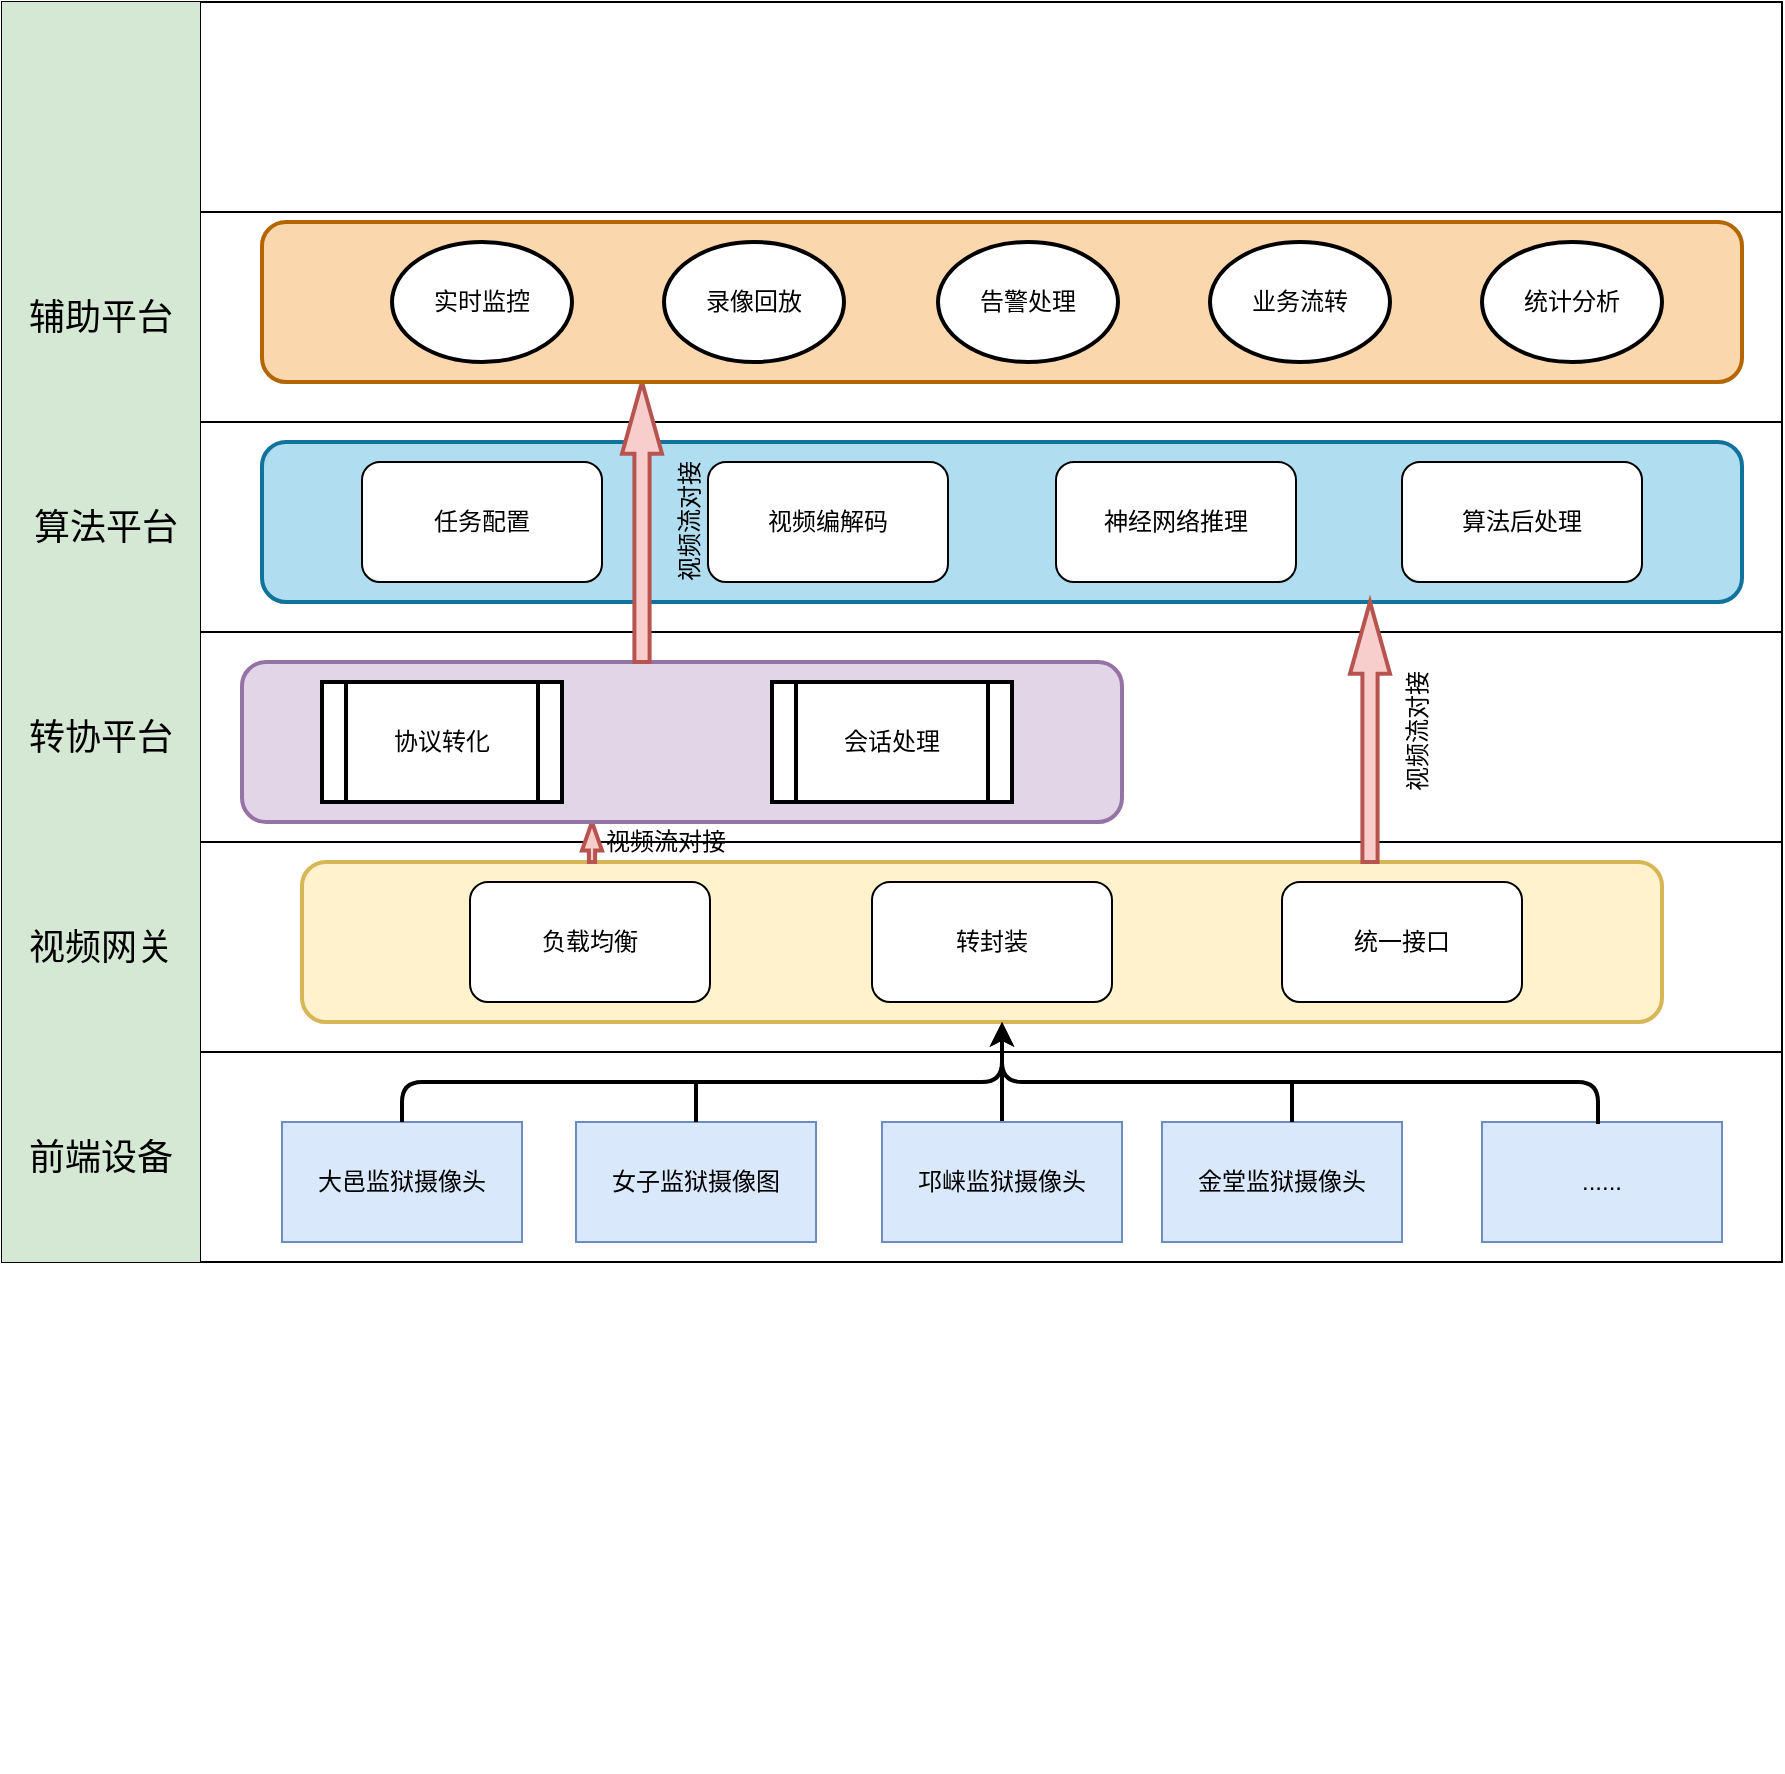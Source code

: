 <mxfile version="14.2.7" type="github">
  <diagram id="D-2z_8_pgRPWBL79dO9q" name="Page-1">
    <mxGraphModel dx="1188" dy="641" grid="1" gridSize="10" guides="1" tooltips="1" connect="1" arrows="1" fold="1" page="1" pageScale="1" pageWidth="827" pageHeight="1169" math="0" shadow="0">
      <root>
        <mxCell id="0" />
        <mxCell id="1" parent="0" />
        <mxCell id="4eO-JoHs9PXRpzJO3EP--6" value="" style="shape=table;html=1;whiteSpace=wrap;startSize=0;container=1;collapsible=0;childLayout=tableLayout;" vertex="1" parent="1">
          <mxGeometry x="60" y="70" width="890" height="630" as="geometry" />
        </mxCell>
        <mxCell id="4eO-JoHs9PXRpzJO3EP--7" value="" style="shape=partialRectangle;html=1;whiteSpace=wrap;collapsible=0;dropTarget=0;pointerEvents=0;top=0;left=0;bottom=0;right=0;points=[[0,0.5],[1,0.5]];portConstraint=eastwest;fillColor=none;sketch=0;" vertex="1" parent="4eO-JoHs9PXRpzJO3EP--6">
          <mxGeometry width="890" height="105" as="geometry" />
        </mxCell>
        <mxCell id="4eO-JoHs9PXRpzJO3EP--8" value="" style="shape=partialRectangle;html=1;whiteSpace=wrap;connectable=0;overflow=hidden;fillColor=#d5e8d4;top=0;left=0;bottom=0;right=0;strokeColor=#82b366;" vertex="1" parent="4eO-JoHs9PXRpzJO3EP--7">
          <mxGeometry width="99" height="105" as="geometry" />
        </mxCell>
        <mxCell id="4eO-JoHs9PXRpzJO3EP--9" value="" style="shape=partialRectangle;html=1;whiteSpace=wrap;connectable=0;overflow=hidden;fillColor=none;top=0;left=0;bottom=0;right=0;" vertex="1" parent="4eO-JoHs9PXRpzJO3EP--7">
          <mxGeometry x="99" width="791" height="105" as="geometry" />
        </mxCell>
        <mxCell id="4eO-JoHs9PXRpzJO3EP--10" value="" style="shape=partialRectangle;html=1;whiteSpace=wrap;collapsible=0;dropTarget=0;pointerEvents=0;fillColor=none;top=0;left=0;bottom=0;right=0;points=[[0,0.5],[1,0.5]];portConstraint=eastwest;" vertex="1" parent="4eO-JoHs9PXRpzJO3EP--6">
          <mxGeometry y="105" width="890" height="105" as="geometry" />
        </mxCell>
        <mxCell id="4eO-JoHs9PXRpzJO3EP--11" value="&lt;font style=&quot;font-size: 18px&quot;&gt;辅助平台&lt;/font&gt;" style="shape=partialRectangle;html=1;whiteSpace=wrap;connectable=0;overflow=hidden;fillColor=#d5e8d4;top=0;left=0;bottom=0;right=0;strokeColor=#82b366;" vertex="1" parent="4eO-JoHs9PXRpzJO3EP--10">
          <mxGeometry width="99" height="105" as="geometry" />
        </mxCell>
        <mxCell id="4eO-JoHs9PXRpzJO3EP--12" value="" style="shape=partialRectangle;html=1;whiteSpace=wrap;connectable=0;overflow=hidden;fillColor=none;top=0;left=0;bottom=0;right=0;" vertex="1" parent="4eO-JoHs9PXRpzJO3EP--10">
          <mxGeometry x="99" width="791" height="105" as="geometry" />
        </mxCell>
        <mxCell id="4eO-JoHs9PXRpzJO3EP--13" value="" style="shape=partialRectangle;html=1;whiteSpace=wrap;collapsible=0;dropTarget=0;pointerEvents=0;fillColor=none;top=0;left=0;bottom=0;right=0;points=[[0,0.5],[1,0.5]];portConstraint=eastwest;" vertex="1" parent="4eO-JoHs9PXRpzJO3EP--6">
          <mxGeometry y="210" width="890" height="105" as="geometry" />
        </mxCell>
        <mxCell id="4eO-JoHs9PXRpzJO3EP--14" value="&lt;font style=&quot;font-size: 18px&quot;&gt;&amp;nbsp;算法平台&lt;/font&gt;" style="shape=partialRectangle;html=1;whiteSpace=wrap;connectable=0;overflow=hidden;fillColor=#d5e8d4;top=0;left=0;bottom=0;right=0;strokeColor=#82b366;" vertex="1" parent="4eO-JoHs9PXRpzJO3EP--13">
          <mxGeometry width="99" height="105" as="geometry" />
        </mxCell>
        <mxCell id="4eO-JoHs9PXRpzJO3EP--15" value="" style="shape=partialRectangle;html=1;whiteSpace=wrap;connectable=0;overflow=hidden;fillColor=none;top=0;left=0;bottom=0;right=0;" vertex="1" parent="4eO-JoHs9PXRpzJO3EP--13">
          <mxGeometry x="99" width="791" height="105" as="geometry" />
        </mxCell>
        <mxCell id="4eO-JoHs9PXRpzJO3EP--16" value="" style="shape=partialRectangle;html=1;whiteSpace=wrap;collapsible=0;dropTarget=0;pointerEvents=0;fillColor=none;top=0;left=0;bottom=0;right=0;points=[[0,0.5],[1,0.5]];portConstraint=eastwest;" vertex="1" parent="4eO-JoHs9PXRpzJO3EP--6">
          <mxGeometry y="315" width="890" height="105" as="geometry" />
        </mxCell>
        <mxCell id="4eO-JoHs9PXRpzJO3EP--17" value="&lt;font style=&quot;font-size: 18px&quot;&gt;转协平台&lt;/font&gt;" style="shape=partialRectangle;html=1;whiteSpace=wrap;connectable=0;overflow=hidden;fillColor=#d5e8d4;top=0;left=0;bottom=0;right=0;strokeColor=#82b366;" vertex="1" parent="4eO-JoHs9PXRpzJO3EP--16">
          <mxGeometry width="99" height="105" as="geometry" />
        </mxCell>
        <mxCell id="4eO-JoHs9PXRpzJO3EP--18" value="" style="shape=partialRectangle;html=1;whiteSpace=wrap;connectable=0;overflow=hidden;fillColor=none;top=0;left=0;bottom=0;right=0;" vertex="1" parent="4eO-JoHs9PXRpzJO3EP--16">
          <mxGeometry x="99" width="791" height="105" as="geometry" />
        </mxCell>
        <mxCell id="4eO-JoHs9PXRpzJO3EP--19" value="" style="shape=partialRectangle;html=1;whiteSpace=wrap;collapsible=0;dropTarget=0;pointerEvents=0;fillColor=none;top=0;left=0;bottom=0;right=0;points=[[0,0.5],[1,0.5]];portConstraint=eastwest;" vertex="1" parent="4eO-JoHs9PXRpzJO3EP--6">
          <mxGeometry y="420" width="890" height="105" as="geometry" />
        </mxCell>
        <mxCell id="4eO-JoHs9PXRpzJO3EP--20" value="&lt;font style=&quot;font-size: 18px&quot;&gt;视频网关&lt;/font&gt;" style="shape=partialRectangle;html=1;whiteSpace=wrap;connectable=0;overflow=hidden;fillColor=#d5e8d4;top=0;left=0;bottom=0;right=0;strokeColor=#82b366;" vertex="1" parent="4eO-JoHs9PXRpzJO3EP--19">
          <mxGeometry width="99" height="105" as="geometry" />
        </mxCell>
        <mxCell id="4eO-JoHs9PXRpzJO3EP--21" value="" style="shape=partialRectangle;html=1;whiteSpace=wrap;connectable=0;overflow=hidden;fillColor=none;top=0;left=0;bottom=0;right=0;" vertex="1" parent="4eO-JoHs9PXRpzJO3EP--19">
          <mxGeometry x="99" width="791" height="105" as="geometry" />
        </mxCell>
        <mxCell id="4eO-JoHs9PXRpzJO3EP--22" value="" style="shape=partialRectangle;html=1;whiteSpace=wrap;collapsible=0;dropTarget=0;pointerEvents=0;fillColor=none;top=0;left=0;bottom=0;right=0;points=[[0,0.5],[1,0.5]];portConstraint=eastwest;" vertex="1" parent="4eO-JoHs9PXRpzJO3EP--6">
          <mxGeometry y="525" width="890" height="105" as="geometry" />
        </mxCell>
        <mxCell id="4eO-JoHs9PXRpzJO3EP--23" value="&lt;font style=&quot;font-size: 18px&quot;&gt;前端设备&lt;/font&gt;" style="shape=partialRectangle;html=1;whiteSpace=wrap;connectable=0;overflow=hidden;fillColor=#d5e8d4;top=0;left=0;bottom=0;right=0;strokeColor=#82b366;" vertex="1" parent="4eO-JoHs9PXRpzJO3EP--22">
          <mxGeometry width="99" height="105" as="geometry" />
        </mxCell>
        <mxCell id="4eO-JoHs9PXRpzJO3EP--24" value="" style="shape=partialRectangle;html=1;whiteSpace=wrap;connectable=0;overflow=hidden;fillColor=none;top=0;left=0;bottom=0;right=0;" vertex="1" parent="4eO-JoHs9PXRpzJO3EP--22">
          <mxGeometry x="99" width="791" height="105" as="geometry" />
        </mxCell>
        <mxCell id="4eO-JoHs9PXRpzJO3EP--25" value="" style="group" vertex="1" connectable="0" parent="1">
          <mxGeometry x="180" y="680" width="560" height="275" as="geometry" />
        </mxCell>
        <mxCell id="4eO-JoHs9PXRpzJO3EP--1" value="大邑监狱摄像头" style="rounded=0;whiteSpace=wrap;html=1;fillColor=#dae8fc;strokeColor=#6c8ebf;" vertex="1" parent="4eO-JoHs9PXRpzJO3EP--25">
          <mxGeometry x="20" y="-50" width="120" height="60" as="geometry" />
        </mxCell>
        <mxCell id="4eO-JoHs9PXRpzJO3EP--2" value="女子监狱摄像图" style="rounded=0;whiteSpace=wrap;html=1;fillColor=#dae8fc;strokeColor=#6c8ebf;" vertex="1" parent="4eO-JoHs9PXRpzJO3EP--25">
          <mxGeometry x="167" y="-50" width="120" height="60" as="geometry" />
        </mxCell>
        <mxCell id="4eO-JoHs9PXRpzJO3EP--4" value="金堂监狱摄像头" style="rounded=0;whiteSpace=wrap;html=1;fillColor=#dae8fc;strokeColor=#6c8ebf;" vertex="1" parent="4eO-JoHs9PXRpzJO3EP--25">
          <mxGeometry x="460" y="-50" width="120" height="60" as="geometry" />
        </mxCell>
        <mxCell id="4eO-JoHs9PXRpzJO3EP--37" value="" style="line;strokeWidth=2;direction=south;html=1;perimeter=backbonePerimeter;points=[];outlineConnect=0;" vertex="1" parent="4eO-JoHs9PXRpzJO3EP--25">
          <mxGeometry x="222" y="-70" width="10" height="20" as="geometry" />
        </mxCell>
        <mxCell id="4eO-JoHs9PXRpzJO3EP--34" value="......" style="rounded=0;whiteSpace=wrap;html=1;fillColor=#dae8fc;strokeColor=#6c8ebf;" vertex="1" parent="1">
          <mxGeometry x="800" y="630" width="120" height="60" as="geometry" />
        </mxCell>
        <mxCell id="4eO-JoHs9PXRpzJO3EP--41" value="" style="line;strokeWidth=2;direction=south;html=1;perimeter=backbonePerimeter;points=[];outlineConnect=0;" vertex="1" parent="1">
          <mxGeometry x="700" y="610" width="10" height="20" as="geometry" />
        </mxCell>
        <mxCell id="4eO-JoHs9PXRpzJO3EP--42" value="" style="rounded=1;whiteSpace=wrap;html=1;strokeWidth=2;fillColor=#fff2cc;strokeColor=#d6b656;" vertex="1" parent="1">
          <mxGeometry x="210" y="500" width="680" height="80" as="geometry" />
        </mxCell>
        <mxCell id="4eO-JoHs9PXRpzJO3EP--31" value="负载均衡" style="rounded=1;whiteSpace=wrap;html=1;" vertex="1" parent="1">
          <mxGeometry x="294" y="510" width="120" height="60" as="geometry" />
        </mxCell>
        <mxCell id="4eO-JoHs9PXRpzJO3EP--32" value="转封装" style="rounded=1;whiteSpace=wrap;html=1;" vertex="1" parent="1">
          <mxGeometry x="495" y="510" width="120" height="60" as="geometry" />
        </mxCell>
        <mxCell id="4eO-JoHs9PXRpzJO3EP--33" value="统一接口" style="rounded=1;whiteSpace=wrap;html=1;" vertex="1" parent="1">
          <mxGeometry x="700" y="510" width="120" height="60" as="geometry" />
        </mxCell>
        <mxCell id="4eO-JoHs9PXRpzJO3EP--43" value="" style="edgeStyle=segmentEdgeStyle;endArrow=classic;html=1;exitX=0.5;exitY=0;exitDx=0;exitDy=0;strokeWidth=2;" edge="1" parent="1" source="4eO-JoHs9PXRpzJO3EP--1">
          <mxGeometry width="50" height="50" relative="1" as="geometry">
            <mxPoint x="500" y="630" as="sourcePoint" />
            <mxPoint x="560" y="580" as="targetPoint" />
            <Array as="points">
              <mxPoint x="260" y="610" />
              <mxPoint x="560" y="610" />
              <mxPoint x="560" y="580" />
            </Array>
          </mxGeometry>
        </mxCell>
        <mxCell id="4eO-JoHs9PXRpzJO3EP--44" value="" style="edgeStyle=segmentEdgeStyle;endArrow=classic;html=1;strokeWidth=2;" edge="1" parent="1">
          <mxGeometry width="50" height="50" relative="1" as="geometry">
            <mxPoint x="858" y="631" as="sourcePoint" />
            <mxPoint x="560" y="580" as="targetPoint" />
            <Array as="points">
              <mxPoint x="858" y="631" />
              <mxPoint x="858" y="610" />
              <mxPoint x="560" y="610" />
            </Array>
          </mxGeometry>
        </mxCell>
        <mxCell id="4eO-JoHs9PXRpzJO3EP--67" value="" style="endArrow=none;html=1;strokeWidth=2;" edge="1" parent="1" source="4eO-JoHs9PXRpzJO3EP--3">
          <mxGeometry width="50" height="50" relative="1" as="geometry">
            <mxPoint x="490" y="640" as="sourcePoint" />
            <mxPoint x="560" y="600" as="targetPoint" />
          </mxGeometry>
        </mxCell>
        <mxCell id="4eO-JoHs9PXRpzJO3EP--3" value="邛崃监狱摄像头" style="rounded=0;whiteSpace=wrap;html=1;fillColor=#dae8fc;strokeColor=#6c8ebf;" vertex="1" parent="1">
          <mxGeometry x="500" y="630" width="120" height="60" as="geometry" />
        </mxCell>
        <mxCell id="4eO-JoHs9PXRpzJO3EP--72" value="视频流对接" style="verticalLabelPosition=middle;verticalAlign=middle;html=1;strokeWidth=2;shape=mxgraph.arrows2.arrow;dy=0.69;dx=14.23;notch=0;sketch=0;fillColor=#f8cecc;direction=north;strokeColor=#b85450;labelPosition=right;align=left;" vertex="1" parent="1">
          <mxGeometry x="350" y="480" width="10" height="20" as="geometry" />
        </mxCell>
        <mxCell id="4eO-JoHs9PXRpzJO3EP--73" value="" style="rounded=1;whiteSpace=wrap;html=1;strokeWidth=2;fillColor=#e1d5e7;strokeColor=#9673a6;" vertex="1" parent="1">
          <mxGeometry x="180" y="400" width="440" height="80" as="geometry" />
        </mxCell>
        <mxCell id="4eO-JoHs9PXRpzJO3EP--71" value="会话处理" style="shape=process;whiteSpace=wrap;html=1;backgroundOutline=1;sketch=0;strokeWidth=2;" vertex="1" parent="1">
          <mxGeometry x="445" y="410" width="120" height="60" as="geometry" />
        </mxCell>
        <mxCell id="4eO-JoHs9PXRpzJO3EP--70" value="协议转化" style="shape=process;whiteSpace=wrap;html=1;backgroundOutline=1;sketch=0;strokeWidth=2;" vertex="1" parent="1">
          <mxGeometry x="220" y="410" width="120" height="60" as="geometry" />
        </mxCell>
        <mxCell id="4eO-JoHs9PXRpzJO3EP--80" value="" style="rounded=1;whiteSpace=wrap;html=1;strokeWidth=2;fillColor=#b1ddf0;strokeColor=#10739e;" vertex="1" parent="1">
          <mxGeometry x="190" y="290" width="740" height="80" as="geometry" />
        </mxCell>
        <mxCell id="4eO-JoHs9PXRpzJO3EP--76" value="任务配置" style="rounded=1;whiteSpace=wrap;html=1;" vertex="1" parent="1">
          <mxGeometry x="240" y="300" width="120" height="60" as="geometry" />
        </mxCell>
        <mxCell id="4eO-JoHs9PXRpzJO3EP--77" value="视频编解码" style="rounded=1;whiteSpace=wrap;html=1;" vertex="1" parent="1">
          <mxGeometry x="413" y="300" width="120" height="60" as="geometry" />
        </mxCell>
        <mxCell id="4eO-JoHs9PXRpzJO3EP--78" value="神经网络推理" style="rounded=1;whiteSpace=wrap;html=1;" vertex="1" parent="1">
          <mxGeometry x="587" y="300" width="120" height="60" as="geometry" />
        </mxCell>
        <mxCell id="4eO-JoHs9PXRpzJO3EP--79" value="算法后处理" style="rounded=1;whiteSpace=wrap;html=1;" vertex="1" parent="1">
          <mxGeometry x="760" y="300" width="120" height="60" as="geometry" />
        </mxCell>
        <mxCell id="4eO-JoHs9PXRpzJO3EP--74" value="视频流对接" style="verticalLabelPosition=middle;verticalAlign=top;html=1;strokeWidth=2;shape=mxgraph.arrows2.arrow;dy=0.62;dx=35.86;notch=0;sketch=0;fillColor=#f8cecc;direction=north;strokeColor=#b85450;horizontal=0;labelPosition=right;align=center;" vertex="1" parent="1">
          <mxGeometry x="370" y="260" width="20" height="140" as="geometry" />
        </mxCell>
        <mxCell id="4eO-JoHs9PXRpzJO3EP--90" value="" style="rounded=1;whiteSpace=wrap;html=1;strokeWidth=2;fillColor=#fad7ac;strokeColor=#b46504;" vertex="1" parent="1">
          <mxGeometry x="190" y="180" width="740" height="80" as="geometry" />
        </mxCell>
        <mxCell id="4eO-JoHs9PXRpzJO3EP--81" value="实时监控" style="ellipse;whiteSpace=wrap;html=1;sketch=0;strokeWidth=2;align=center;flipH=0;flipV=1;" vertex="1" parent="1">
          <mxGeometry x="255" y="190" width="90" height="60" as="geometry" />
        </mxCell>
        <mxCell id="4eO-JoHs9PXRpzJO3EP--85" value="录像回放" style="ellipse;whiteSpace=wrap;html=1;sketch=0;strokeWidth=2;align=center;flipH=0;flipV=1;" vertex="1" parent="1">
          <mxGeometry x="391" y="190" width="90" height="60" as="geometry" />
        </mxCell>
        <mxCell id="4eO-JoHs9PXRpzJO3EP--86" value="告警处理" style="ellipse;whiteSpace=wrap;html=1;sketch=0;strokeWidth=2;align=center;flipH=0;flipV=1;" vertex="1" parent="1">
          <mxGeometry x="528" y="190" width="90" height="60" as="geometry" />
        </mxCell>
        <mxCell id="4eO-JoHs9PXRpzJO3EP--87" value="业务流转" style="ellipse;whiteSpace=wrap;html=1;sketch=0;strokeWidth=2;align=center;flipH=0;flipV=1;" vertex="1" parent="1">
          <mxGeometry x="664" y="190" width="90" height="60" as="geometry" />
        </mxCell>
        <mxCell id="4eO-JoHs9PXRpzJO3EP--88" value="统计分析" style="ellipse;whiteSpace=wrap;html=1;sketch=0;strokeWidth=2;align=center;flipH=0;flipV=1;" vertex="1" parent="1">
          <mxGeometry x="800" y="190" width="90" height="60" as="geometry" />
        </mxCell>
        <mxCell id="4eO-JoHs9PXRpzJO3EP--94" value="视频流对接" style="verticalLabelPosition=middle;verticalAlign=top;html=1;strokeWidth=2;shape=mxgraph.arrows2.arrow;dy=0.62;dx=35.86;notch=0;sketch=0;fillColor=#f8cecc;direction=north;strokeColor=#b85450;horizontal=0;labelPosition=right;align=center;" vertex="1" parent="1">
          <mxGeometry x="734" y="370" width="20" height="130" as="geometry" />
        </mxCell>
      </root>
    </mxGraphModel>
  </diagram>
</mxfile>
